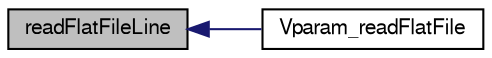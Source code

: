 digraph "readFlatFileLine"
{
  edge [fontname="FreeSans",fontsize="10",labelfontname="FreeSans",labelfontsize="10"];
  node [fontname="FreeSans",fontsize="10",shape=record];
  rankdir="LR";
  Node1 [label="readFlatFileLine",height=0.2,width=0.4,color="black", fillcolor="grey75", style="filled" fontcolor="black"];
  Node1 -> Node2 [dir="back",color="midnightblue",fontsize="10",style="solid",fontname="FreeSans"];
  Node2 [label="Vparam_readFlatFile",height=0.2,width=0.4,color="black", fillcolor="white", style="filled",URL="$group___vparam.html#ga61d8ecdb1e58e573392dcc90d3e43bc7",tooltip="Read a flat-file format parameter database."];
}
